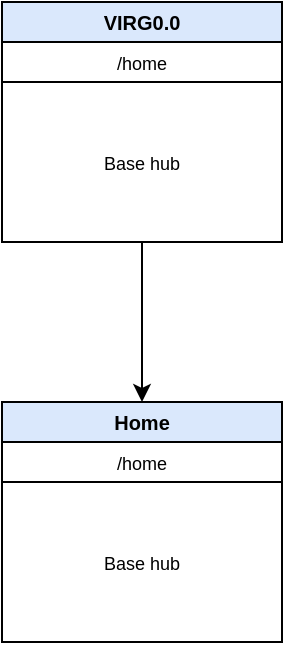 <mxfile version="24.3.1" type="github">
  <diagram name="Page-1" id="w5A8AIrOjMRhdrz0gC7j">
    <mxGraphModel dx="589" dy="292" grid="1" gridSize="10" guides="1" tooltips="1" connect="1" arrows="1" fold="1" page="1" pageScale="1" pageWidth="850" pageHeight="1100" math="0" shadow="0">
      <root>
        <mxCell id="0" />
        <mxCell id="1" parent="0" />
        <mxCell id="H2YpM15t5OHmPyvyjoAD-1" value="&lt;font style=&quot;font-size: 10px;&quot;&gt;VIRG0.0&lt;/font&gt;" style="swimlane;whiteSpace=wrap;html=1;startSize=20;fillColor=#dae8fc;strokeColor=#000000;" vertex="1" parent="1">
          <mxGeometry x="360" y="400" width="140" height="120" as="geometry" />
        </mxCell>
        <mxCell id="H2YpM15t5OHmPyvyjoAD-3" value="&lt;font style=&quot;font-size: 9px;&quot;&gt;Base hub&lt;/font&gt;" style="rounded=0;whiteSpace=wrap;html=1;" vertex="1" parent="H2YpM15t5OHmPyvyjoAD-1">
          <mxGeometry y="40" width="140" height="80" as="geometry" />
        </mxCell>
        <mxCell id="H2YpM15t5OHmPyvyjoAD-4" value="&lt;font style=&quot;font-size: 9px;&quot;&gt;/home&lt;/font&gt;" style="rounded=0;whiteSpace=wrap;html=1;" vertex="1" parent="H2YpM15t5OHmPyvyjoAD-1">
          <mxGeometry y="20" width="140" height="20" as="geometry" />
        </mxCell>
        <mxCell id="H2YpM15t5OHmPyvyjoAD-7" value="&lt;font style=&quot;font-size: 10px;&quot;&gt;Home&lt;/font&gt;" style="swimlane;whiteSpace=wrap;html=1;startSize=20;fillColor=#dae8fc;strokeColor=#000000;" vertex="1" parent="1">
          <mxGeometry x="360" y="600" width="140" height="120" as="geometry" />
        </mxCell>
        <mxCell id="H2YpM15t5OHmPyvyjoAD-8" value="&lt;font style=&quot;font-size: 9px;&quot;&gt;Base hub&lt;/font&gt;" style="rounded=0;whiteSpace=wrap;html=1;" vertex="1" parent="H2YpM15t5OHmPyvyjoAD-7">
          <mxGeometry y="40" width="140" height="80" as="geometry" />
        </mxCell>
        <mxCell id="H2YpM15t5OHmPyvyjoAD-9" value="&lt;font style=&quot;font-size: 9px;&quot;&gt;/home&lt;/font&gt;" style="rounded=0;whiteSpace=wrap;html=1;" vertex="1" parent="H2YpM15t5OHmPyvyjoAD-7">
          <mxGeometry y="20" width="140" height="20" as="geometry" />
        </mxCell>
        <mxCell id="H2YpM15t5OHmPyvyjoAD-10" value="" style="endArrow=classic;html=1;rounded=0;entryX=0.5;entryY=0;entryDx=0;entryDy=0;exitX=0.5;exitY=1;exitDx=0;exitDy=0;" edge="1" parent="1" source="H2YpM15t5OHmPyvyjoAD-3" target="H2YpM15t5OHmPyvyjoAD-7">
          <mxGeometry width="50" height="50" relative="1" as="geometry">
            <mxPoint x="400" y="550" as="sourcePoint" />
            <mxPoint x="450" y="500" as="targetPoint" />
          </mxGeometry>
        </mxCell>
      </root>
    </mxGraphModel>
  </diagram>
</mxfile>
